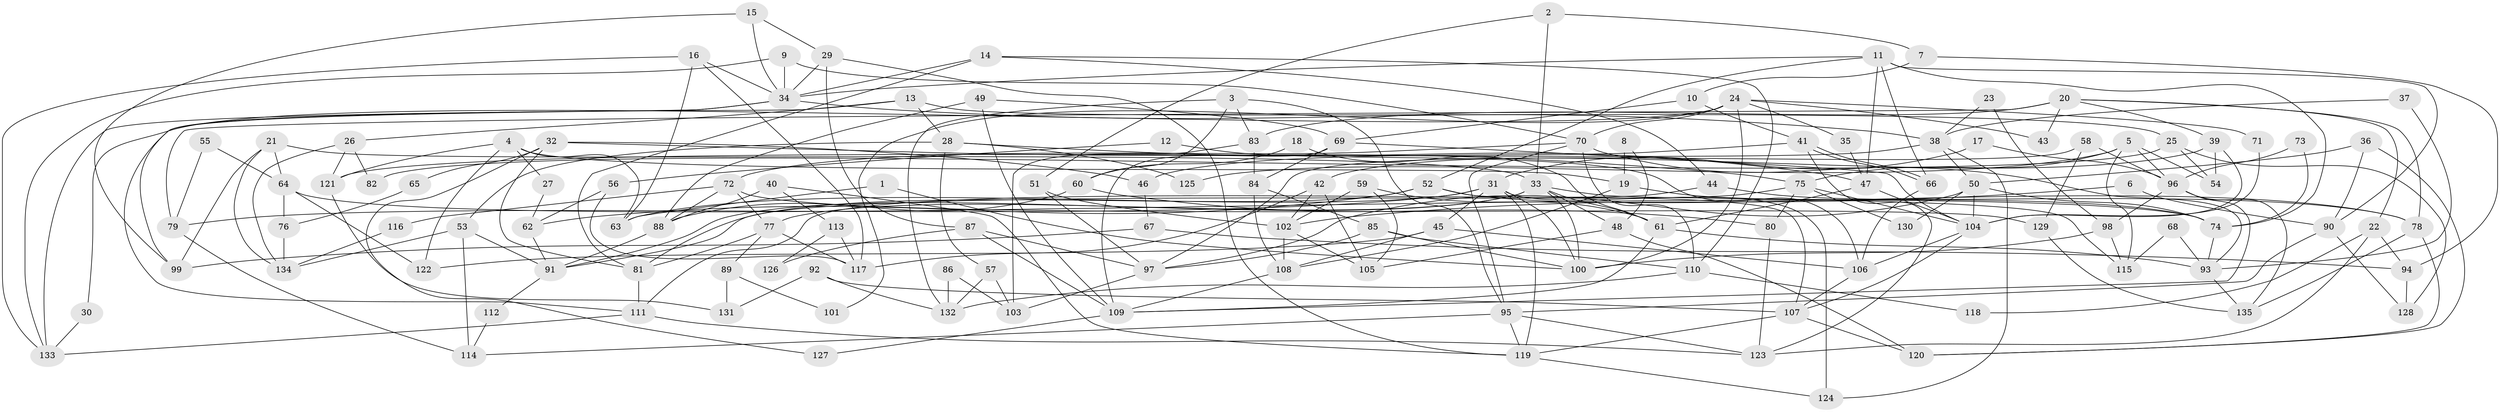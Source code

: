 // coarse degree distribution, {2: 0.18478260869565216, 4: 0.11956521739130435, 8: 0.043478260869565216, 5: 0.16304347826086957, 7: 0.09782608695652174, 3: 0.14130434782608695, 6: 0.18478260869565216, 10: 0.03260869565217391, 9: 0.021739130434782608, 11: 0.010869565217391304}
// Generated by graph-tools (version 1.1) at 2025/24/03/03/25 07:24:03]
// undirected, 135 vertices, 270 edges
graph export_dot {
graph [start="1"]
  node [color=gray90,style=filled];
  1;
  2;
  3;
  4;
  5;
  6;
  7;
  8;
  9;
  10;
  11;
  12;
  13;
  14;
  15;
  16;
  17;
  18;
  19;
  20;
  21;
  22;
  23;
  24;
  25;
  26;
  27;
  28;
  29;
  30;
  31;
  32;
  33;
  34;
  35;
  36;
  37;
  38;
  39;
  40;
  41;
  42;
  43;
  44;
  45;
  46;
  47;
  48;
  49;
  50;
  51;
  52;
  53;
  54;
  55;
  56;
  57;
  58;
  59;
  60;
  61;
  62;
  63;
  64;
  65;
  66;
  67;
  68;
  69;
  70;
  71;
  72;
  73;
  74;
  75;
  76;
  77;
  78;
  79;
  80;
  81;
  82;
  83;
  84;
  85;
  86;
  87;
  88;
  89;
  90;
  91;
  92;
  93;
  94;
  95;
  96;
  97;
  98;
  99;
  100;
  101;
  102;
  103;
  104;
  105;
  106;
  107;
  108;
  109;
  110;
  111;
  112;
  113;
  114;
  115;
  116;
  117;
  118;
  119;
  120;
  121;
  122;
  123;
  124;
  125;
  126;
  127;
  128;
  129;
  130;
  131;
  132;
  133;
  134;
  135;
  1 -- 100;
  1 -- 63;
  2 -- 33;
  2 -- 51;
  2 -- 7;
  3 -- 95;
  3 -- 132;
  3 -- 60;
  3 -- 83;
  4 -- 63;
  4 -- 19;
  4 -- 27;
  4 -- 121;
  4 -- 122;
  5 -- 96;
  5 -- 54;
  5 -- 75;
  5 -- 115;
  5 -- 125;
  6 -- 90;
  6 -- 102;
  7 -- 10;
  7 -- 94;
  8 -- 48;
  8 -- 19;
  9 -- 34;
  9 -- 70;
  9 -- 133;
  10 -- 69;
  10 -- 41;
  11 -- 34;
  11 -- 90;
  11 -- 47;
  11 -- 52;
  11 -- 66;
  11 -- 74;
  12 -- 56;
  12 -- 106;
  13 -- 111;
  13 -- 28;
  13 -- 25;
  13 -- 26;
  14 -- 34;
  14 -- 81;
  14 -- 44;
  14 -- 110;
  15 -- 34;
  15 -- 99;
  15 -- 29;
  16 -- 117;
  16 -- 34;
  16 -- 63;
  16 -- 133;
  17 -- 96;
  17 -- 31;
  18 -- 61;
  18 -- 60;
  19 -- 108;
  19 -- 74;
  20 -- 79;
  20 -- 78;
  20 -- 22;
  20 -- 39;
  20 -- 43;
  20 -- 83;
  21 -- 33;
  21 -- 64;
  21 -- 99;
  21 -- 134;
  22 -- 94;
  22 -- 118;
  22 -- 123;
  23 -- 98;
  23 -- 38;
  24 -- 70;
  24 -- 100;
  24 -- 30;
  24 -- 35;
  24 -- 43;
  24 -- 71;
  24 -- 101;
  25 -- 128;
  25 -- 54;
  25 -- 82;
  26 -- 121;
  26 -- 82;
  26 -- 134;
  27 -- 62;
  28 -- 53;
  28 -- 47;
  28 -- 57;
  28 -- 125;
  29 -- 119;
  29 -- 34;
  29 -- 87;
  30 -- 133;
  31 -- 45;
  31 -- 119;
  31 -- 63;
  31 -- 79;
  31 -- 100;
  31 -- 124;
  32 -- 75;
  32 -- 81;
  32 -- 46;
  32 -- 65;
  32 -- 127;
  33 -- 115;
  33 -- 48;
  33 -- 61;
  33 -- 77;
  33 -- 91;
  33 -- 100;
  34 -- 133;
  34 -- 38;
  34 -- 99;
  35 -- 47;
  36 -- 120;
  36 -- 50;
  36 -- 90;
  37 -- 93;
  37 -- 38;
  38 -- 50;
  38 -- 121;
  38 -- 124;
  39 -- 104;
  39 -- 42;
  39 -- 54;
  40 -- 119;
  40 -- 88;
  40 -- 113;
  41 -- 66;
  41 -- 66;
  41 -- 123;
  41 -- 46;
  42 -- 102;
  42 -- 105;
  42 -- 117;
  44 -- 111;
  44 -- 78;
  45 -- 108;
  45 -- 106;
  45 -- 122;
  46 -- 67;
  47 -- 61;
  47 -- 104;
  48 -- 105;
  48 -- 120;
  49 -- 109;
  49 -- 88;
  49 -- 69;
  50 -- 104;
  50 -- 97;
  50 -- 74;
  50 -- 130;
  51 -- 97;
  51 -- 102;
  52 -- 107;
  52 -- 62;
  52 -- 78;
  52 -- 81;
  53 -- 91;
  53 -- 134;
  53 -- 114;
  55 -- 64;
  55 -- 79;
  56 -- 117;
  56 -- 62;
  57 -- 103;
  57 -- 132;
  58 -- 129;
  58 -- 97;
  58 -- 96;
  59 -- 61;
  59 -- 102;
  59 -- 105;
  60 -- 88;
  60 -- 80;
  61 -- 109;
  61 -- 93;
  62 -- 91;
  64 -- 122;
  64 -- 74;
  64 -- 76;
  65 -- 76;
  66 -- 106;
  67 -- 99;
  67 -- 94;
  68 -- 93;
  68 -- 115;
  69 -- 104;
  69 -- 84;
  69 -- 109;
  70 -- 110;
  70 -- 93;
  70 -- 72;
  70 -- 95;
  71 -- 104;
  72 -- 77;
  72 -- 88;
  72 -- 116;
  72 -- 129;
  73 -- 96;
  73 -- 74;
  74 -- 93;
  75 -- 104;
  75 -- 80;
  75 -- 91;
  75 -- 130;
  76 -- 134;
  77 -- 81;
  77 -- 89;
  77 -- 117;
  78 -- 120;
  78 -- 135;
  79 -- 114;
  80 -- 123;
  81 -- 111;
  83 -- 84;
  83 -- 103;
  84 -- 85;
  84 -- 108;
  85 -- 100;
  85 -- 97;
  85 -- 110;
  86 -- 103;
  86 -- 132;
  87 -- 109;
  87 -- 97;
  87 -- 126;
  88 -- 91;
  89 -- 131;
  89 -- 101;
  90 -- 95;
  90 -- 128;
  91 -- 112;
  92 -- 107;
  92 -- 132;
  92 -- 131;
  93 -- 135;
  94 -- 128;
  95 -- 123;
  95 -- 114;
  95 -- 119;
  96 -- 135;
  96 -- 98;
  96 -- 109;
  97 -- 103;
  98 -- 100;
  98 -- 115;
  102 -- 108;
  102 -- 105;
  104 -- 107;
  104 -- 106;
  106 -- 107;
  107 -- 119;
  107 -- 120;
  108 -- 109;
  109 -- 127;
  110 -- 118;
  110 -- 132;
  111 -- 123;
  111 -- 133;
  112 -- 114;
  113 -- 117;
  113 -- 126;
  116 -- 134;
  119 -- 124;
  121 -- 131;
  129 -- 135;
}
